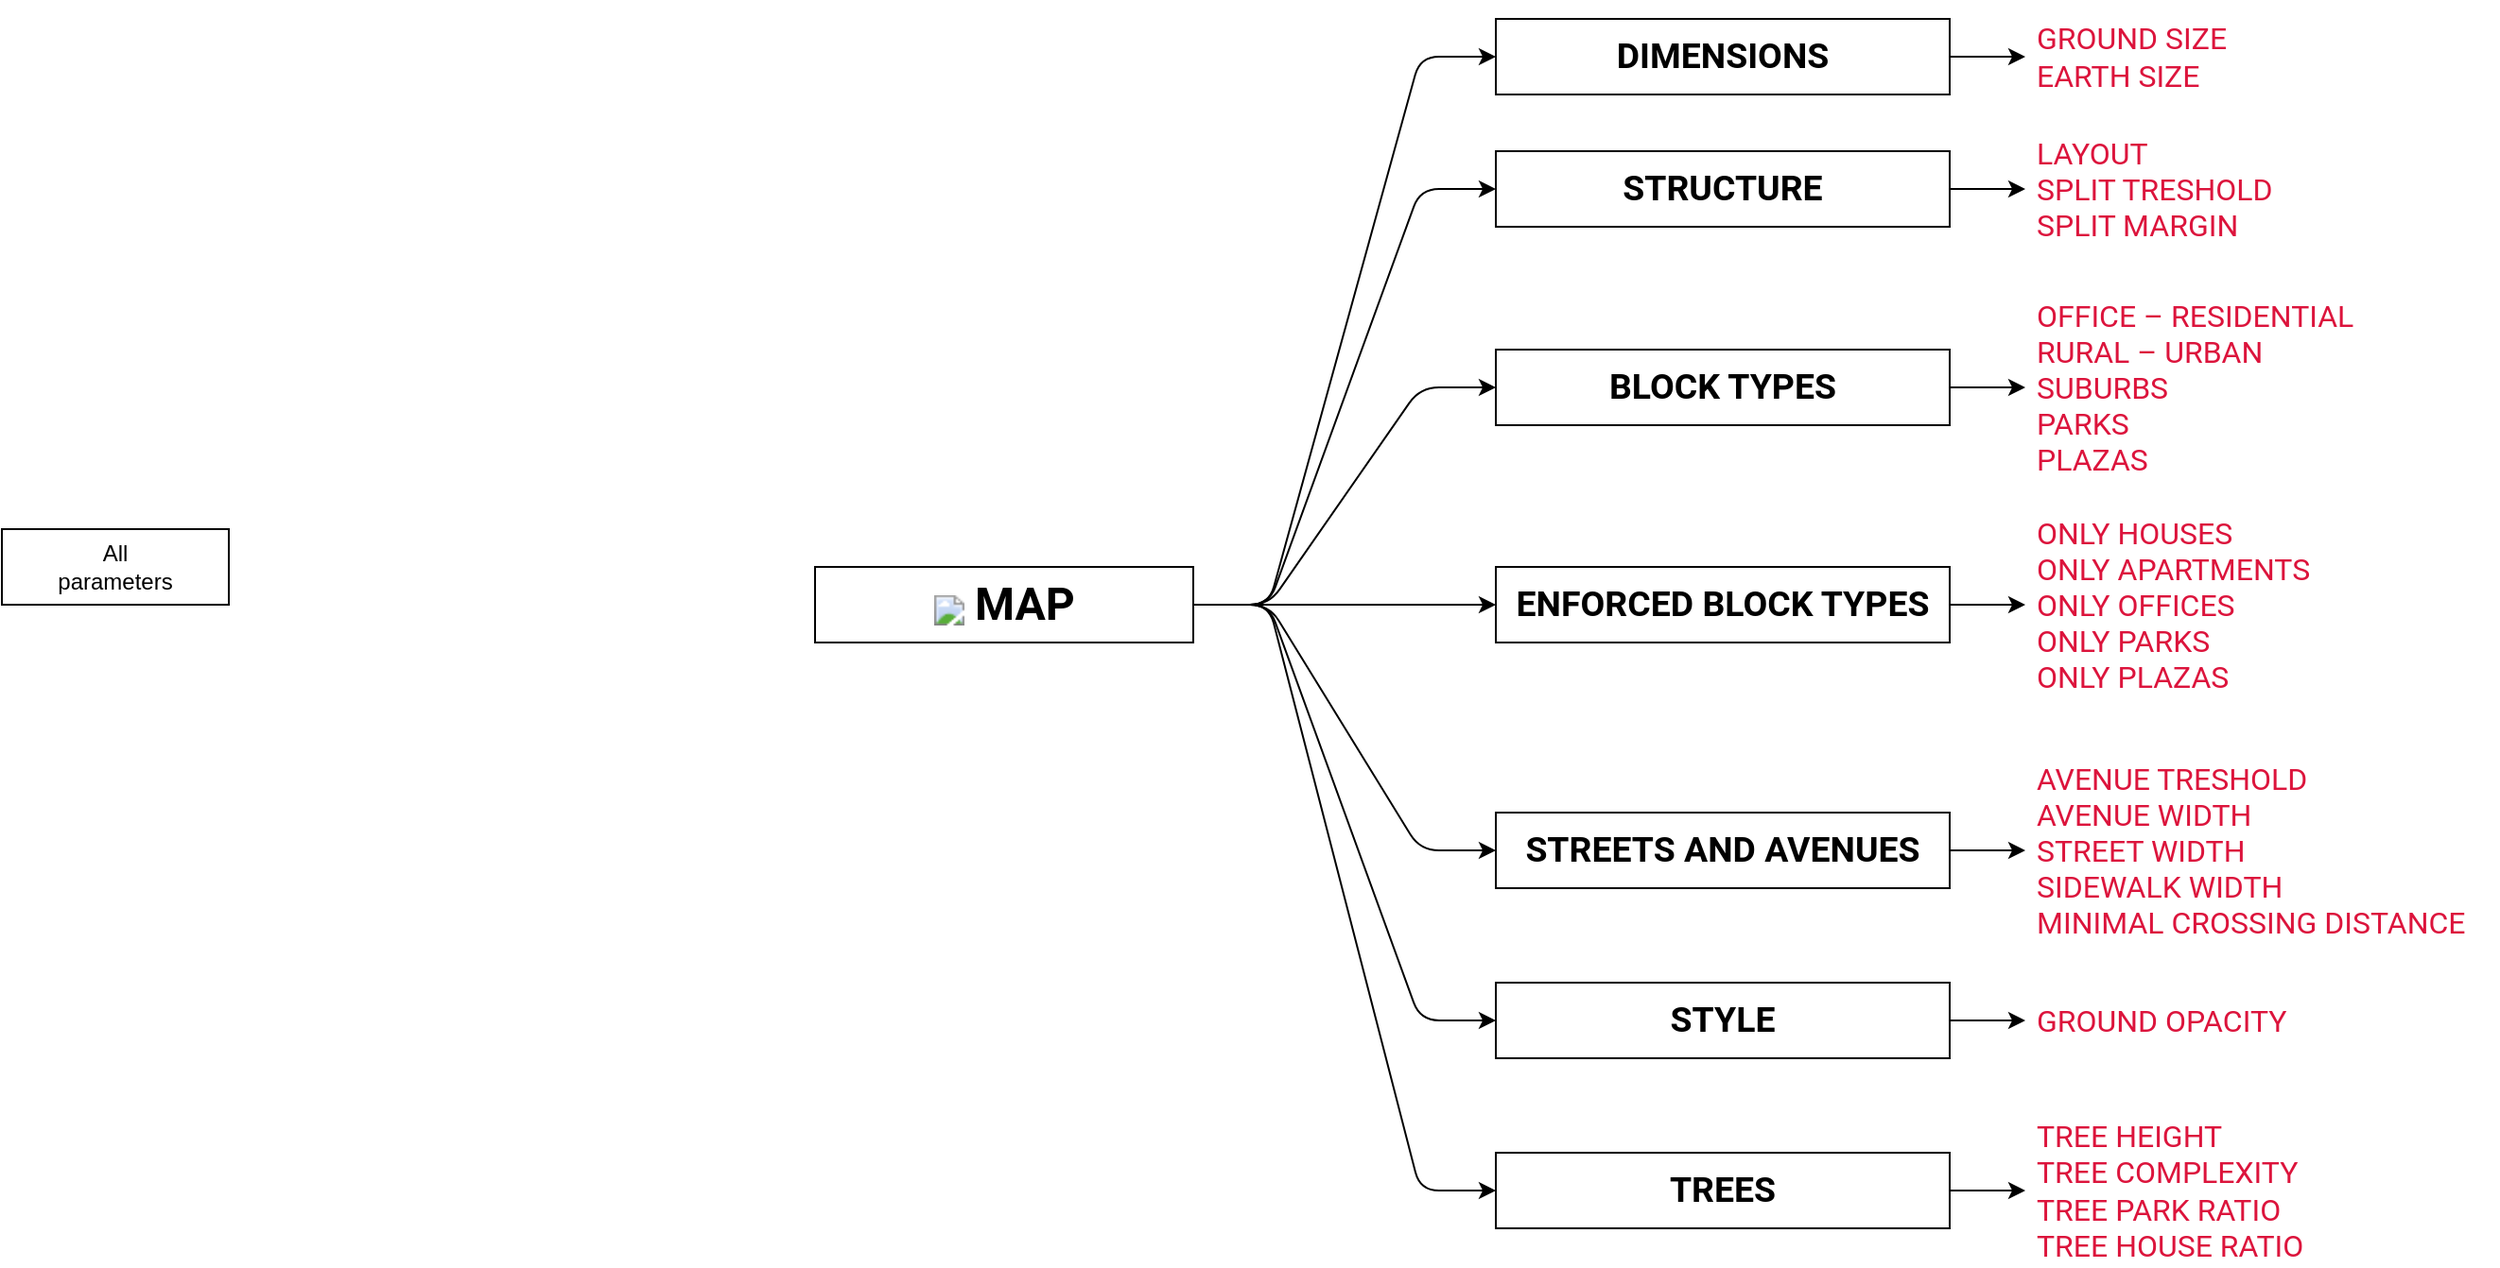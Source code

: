 <mxfile version="14.9.6" type="device"><diagram id="EhhW3xQttqIZV80_lBOK" name="Page-1"><mxGraphModel dx="2313" dy="859" grid="1" gridSize="10" guides="1" tooltips="1" connect="1" arrows="1" fold="1" page="1" pageScale="1" pageWidth="850" pageHeight="1100" math="0" shadow="0"><root><mxCell id="0"/><mxCell id="1" parent="0"/><mxCell id="RYWx__j3mnfogofh_j26-1" value="All&lt;br&gt;parameters" style="rounded=0;whiteSpace=wrap;html=1;" vertex="1" parent="1"><mxGeometry x="-550" y="430" width="120" height="40" as="geometry"/></mxCell><mxCell id="RYWx__j3mnfogofh_j26-2" value="&lt;img class=&quot;logo&quot; src=&quot;http://localhost/icons/map.svg&quot; style=&quot;position: relative ; top: 0.1em ; height: 1em ; font-family: &amp;#34;roboto&amp;#34; , sans-serif ; font-size: 24px ; font-weight: 700 ; text-transform: uppercase ; background-color: rgb(255 , 255 , 255)&quot;&gt;&lt;span style=&quot;font-family: &amp;#34;roboto&amp;#34; , sans-serif ; font-size: 24px ; font-weight: 700 ; text-transform: uppercase ; background-color: rgb(255 , 255 , 255)&quot;&gt;&amp;nbsp;MAP&lt;/span&gt;" style="rounded=0;whiteSpace=wrap;html=1;" vertex="1" parent="1"><mxGeometry x="-120" y="450" width="200" height="40" as="geometry"/></mxCell><mxCell id="RYWx__j3mnfogofh_j26-3" value="&lt;span style=&quot;font-family: &amp;#34;roboto&amp;#34; , sans-serif ; font-size: 18.72px ; font-weight: 700 ; text-transform: uppercase ; background-color: rgb(255 , 255 , 255)&quot;&gt;DIMENSIONS&lt;/span&gt;" style="rounded=0;whiteSpace=wrap;html=1;" vertex="1" parent="1"><mxGeometry x="240" y="160" width="240" height="40" as="geometry"/></mxCell><mxCell id="RYWx__j3mnfogofh_j26-4" value="&lt;span style=&quot;color: rgb(220 , 20 , 60) ; font-family: &amp;quot;roboto&amp;quot; , sans-serif ; font-size: medium ; text-transform: uppercase ; background-color: rgb(255 , 255 , 255)&quot;&gt;GROUND SIZE&lt;br&gt;&lt;/span&gt;&lt;span style=&quot;color: rgb(220 , 20 , 60) ; font-family: &amp;quot;roboto&amp;quot; , sans-serif ; font-size: medium ; text-transform: uppercase ; background-color: rgb(255 , 255 , 255)&quot;&gt;EARTH SIZE&lt;/span&gt;&lt;span style=&quot;color: rgb(220 , 20 , 60) ; font-family: &amp;quot;roboto&amp;quot; , sans-serif ; font-size: medium ; text-transform: uppercase ; background-color: rgb(255 , 255 , 255)&quot;&gt;&lt;br&gt;&lt;/span&gt;" style="rounded=0;whiteSpace=wrap;html=1;align=left;spacing=6;fillColor=none;strokeColor=none;" vertex="1" parent="1"><mxGeometry x="520" y="150" width="200" height="60" as="geometry"/></mxCell><mxCell id="RYWx__j3mnfogofh_j26-6" value="&lt;span style=&quot;font-family: &amp;#34;roboto&amp;#34; , sans-serif ; font-size: 18.72px ; font-weight: 700 ; text-transform: uppercase ; background-color: rgb(255 , 255 , 255)&quot;&gt;STRUCTURE&lt;/span&gt;" style="rounded=0;whiteSpace=wrap;html=1;" vertex="1" parent="1"><mxGeometry x="240" y="230" width="240" height="40" as="geometry"/></mxCell><mxCell id="RYWx__j3mnfogofh_j26-7" value="" style="endArrow=classic;html=1;" edge="1" parent="1" source="RYWx__j3mnfogofh_j26-3" target="RYWx__j3mnfogofh_j26-4"><mxGeometry width="50" height="50" relative="1" as="geometry"><mxPoint x="450" y="460" as="sourcePoint"/><mxPoint x="500" y="410" as="targetPoint"/></mxGeometry></mxCell><mxCell id="RYWx__j3mnfogofh_j26-14" value="" style="endArrow=classic;html=1;entryX=0;entryY=0.5;entryDx=0;entryDy=0;" edge="1" parent="1" source="RYWx__j3mnfogofh_j26-6" target="RYWx__j3mnfogofh_j26-23"><mxGeometry width="50" height="50" relative="1" as="geometry"><mxPoint x="480" y="300" as="sourcePoint"/><mxPoint x="520" y="327.222" as="targetPoint"/></mxGeometry></mxCell><mxCell id="RYWx__j3mnfogofh_j26-17" value="&lt;span style=&quot;font-family: &amp;#34;roboto&amp;#34; , sans-serif ; font-size: 18.72px ; font-weight: 700 ; text-transform: uppercase ; background-color: rgb(255 , 255 , 255)&quot;&gt;BLOCK TYPES&lt;/span&gt;" style="rounded=0;whiteSpace=wrap;html=1;" vertex="1" parent="1"><mxGeometry x="240" y="335" width="240" height="40" as="geometry"/></mxCell><mxCell id="RYWx__j3mnfogofh_j26-23" value="&lt;span style=&quot;color: rgb(220 , 20 , 60) ; font-family: &amp;#34;roboto&amp;#34; , sans-serif ; font-size: medium ; text-align: center ; text-transform: uppercase ; background-color: rgb(255 , 255 , 255)&quot;&gt;LAYOUT&lt;br&gt;&lt;/span&gt;&lt;span style=&quot;color: rgb(220 , 20 , 60) ; font-family: &amp;#34;roboto&amp;#34; , sans-serif ; font-size: medium ; text-align: center ; text-transform: uppercase ; background-color: rgb(255 , 255 , 255)&quot;&gt;SPLIT TRESHOLD&lt;br&gt;&lt;/span&gt;&lt;span style=&quot;color: rgb(220 , 20 , 60) ; font-family: &amp;#34;roboto&amp;#34; , sans-serif ; font-size: medium ; text-align: center ; text-transform: uppercase ; background-color: rgb(255 , 255 , 255)&quot;&gt;SPLIT MARGIN&lt;/span&gt;&lt;span style=&quot;color: rgb(220 , 20 , 60) ; font-family: &amp;#34;roboto&amp;#34; , sans-serif ; font-size: medium ; text-transform: uppercase ; background-color: rgb(255 , 255 , 255)&quot;&gt;&lt;br&gt;&lt;/span&gt;" style="rounded=0;whiteSpace=wrap;html=1;align=left;spacing=6;fillColor=none;strokeColor=none;" vertex="1" parent="1"><mxGeometry x="520" y="220" width="200" height="60" as="geometry"/></mxCell><mxCell id="RYWx__j3mnfogofh_j26-24" value="&lt;span style=&quot;color: rgb(220 , 20 , 60) ; font-family: &amp;#34;roboto&amp;#34; , sans-serif ; font-size: medium ; text-align: center ; text-transform: uppercase ; background-color: rgb(255 , 255 , 255)&quot;&gt;OFFICE – RESIDENTIAL&lt;br&gt;&lt;/span&gt;&lt;span style=&quot;color: rgb(220 , 20 , 60) ; font-family: &amp;#34;roboto&amp;#34; , sans-serif ; font-size: medium ; text-align: center ; text-transform: uppercase ; background-color: rgb(255 , 255 , 255)&quot;&gt;RURAL – URBAN&lt;br&gt;&lt;/span&gt;&lt;span style=&quot;color: rgb(220 , 20 , 60) ; font-family: &amp;#34;roboto&amp;#34; , sans-serif ; font-size: medium ; text-align: center ; text-transform: uppercase ; background-color: rgb(255 , 255 , 255)&quot;&gt;SUBURBS&lt;br&gt;&lt;/span&gt;&lt;span style=&quot;color: rgb(220 , 20 , 60) ; font-family: &amp;#34;roboto&amp;#34; , sans-serif ; font-size: medium ; text-align: center ; text-transform: uppercase ; background-color: rgb(255 , 255 , 255)&quot;&gt;PARKS&lt;br&gt;&lt;/span&gt;&lt;span style=&quot;color: rgb(220 , 20 , 60) ; font-family: &amp;#34;roboto&amp;#34; , sans-serif ; font-size: medium ; text-align: center ; text-transform: uppercase ; background-color: rgb(255 , 255 , 255)&quot;&gt;PLAZAS&lt;/span&gt;&lt;span style=&quot;color: rgb(220 , 20 , 60) ; font-family: &amp;#34;roboto&amp;#34; , sans-serif ; font-size: medium ; text-transform: uppercase ; background-color: rgb(255 , 255 , 255)&quot;&gt;&lt;br&gt;&lt;/span&gt;" style="rounded=0;whiteSpace=wrap;html=1;align=left;spacing=6;fillColor=none;strokeColor=none;" vertex="1" parent="1"><mxGeometry x="520" y="300" width="200" height="110" as="geometry"/></mxCell><mxCell id="RYWx__j3mnfogofh_j26-25" value="" style="endArrow=classic;html=1;entryX=0;entryY=0.5;entryDx=0;entryDy=0;exitX=1;exitY=0.5;exitDx=0;exitDy=0;" edge="1" parent="1" source="RYWx__j3mnfogofh_j26-17" target="RYWx__j3mnfogofh_j26-24"><mxGeometry width="50" height="50" relative="1" as="geometry"><mxPoint x="490" y="260" as="sourcePoint"/><mxPoint x="530" y="260" as="targetPoint"/></mxGeometry></mxCell><mxCell id="RYWx__j3mnfogofh_j26-26" value="&lt;span style=&quot;color: rgb(220 , 20 , 60) ; font-family: &amp;#34;roboto&amp;#34; , sans-serif ; font-size: medium ; text-transform: uppercase ; background-color: rgb(255 , 255 , 255)&quot;&gt;ONLY HOUSES&lt;br&gt;&lt;/span&gt;&lt;span style=&quot;color: rgb(220 , 20 , 60) ; font-family: &amp;#34;roboto&amp;#34; , sans-serif ; font-size: medium ; text-transform: uppercase ; background-color: rgb(255 , 255 , 255)&quot;&gt;ONLY APARTMENTS&lt;br&gt;&lt;/span&gt;&lt;span style=&quot;color: rgb(220 , 20 , 60) ; font-family: &amp;#34;roboto&amp;#34; , sans-serif ; font-size: medium ; text-transform: uppercase ; background-color: rgb(255 , 255 , 255)&quot;&gt;ONLY OFFICES&lt;br&gt;&lt;/span&gt;&lt;span style=&quot;color: rgb(220 , 20 , 60) ; font-family: &amp;#34;roboto&amp;#34; , sans-serif ; font-size: medium ; text-transform: uppercase ; background-color: rgb(255 , 255 , 255)&quot;&gt;ONLY PARKS&lt;br&gt;&lt;/span&gt;&lt;span style=&quot;color: rgb(220 , 20 , 60) ; font-family: &amp;#34;roboto&amp;#34; , sans-serif ; font-size: medium ; text-transform: uppercase ; background-color: rgb(255 , 255 , 255)&quot;&gt;ONLY PLAZAS&lt;/span&gt;&lt;span style=&quot;color: rgb(220 , 20 , 60) ; font-family: &amp;#34;roboto&amp;#34; , sans-serif ; font-size: medium ; text-transform: uppercase ; background-color: rgb(255 , 255 , 255)&quot;&gt;&lt;br&gt;&lt;/span&gt;" style="rounded=0;whiteSpace=wrap;html=1;align=left;spacing=6;fillColor=none;strokeColor=none;" vertex="1" parent="1"><mxGeometry x="520" y="420" width="200" height="100" as="geometry"/></mxCell><mxCell id="RYWx__j3mnfogofh_j26-27" value="&lt;span style=&quot;font-family: &amp;#34;roboto&amp;#34; , sans-serif ; font-size: 18.72px ; font-weight: 700 ; text-transform: uppercase ; background-color: rgb(255 , 255 , 255)&quot;&gt;ENFORCED BLOCK TYPES&lt;/span&gt;" style="rounded=0;whiteSpace=wrap;html=1;" vertex="1" parent="1"><mxGeometry x="240" y="450" width="240" height="40" as="geometry"/></mxCell><mxCell id="RYWx__j3mnfogofh_j26-28" value="" style="endArrow=classic;html=1;entryX=0;entryY=0.5;entryDx=0;entryDy=0;exitX=1;exitY=0.5;exitDx=0;exitDy=0;" edge="1" parent="1" source="RYWx__j3mnfogofh_j26-27" target="RYWx__j3mnfogofh_j26-26"><mxGeometry width="50" height="50" relative="1" as="geometry"><mxPoint x="490" y="365" as="sourcePoint"/><mxPoint x="530" y="365" as="targetPoint"/></mxGeometry></mxCell><mxCell id="RYWx__j3mnfogofh_j26-29" value="&lt;span style=&quot;font-family: &amp;#34;roboto&amp;#34; , sans-serif ; font-size: 18.72px ; font-weight: 700 ; text-transform: uppercase ; background-color: rgb(255 , 255 , 255)&quot;&gt;STREETS AND AVENUES&lt;/span&gt;" style="rounded=0;whiteSpace=wrap;html=1;" vertex="1" parent="1"><mxGeometry x="240" y="580" width="240" height="40" as="geometry"/></mxCell><mxCell id="RYWx__j3mnfogofh_j26-32" value="&lt;span style=&quot;color: rgb(220 , 20 , 60) ; font-family: &amp;#34;roboto&amp;#34; , sans-serif ; font-size: medium ; text-transform: uppercase ; background-color: rgb(255 , 255 , 255)&quot;&gt;AVENUE TRESHOLD&lt;br&gt;&lt;/span&gt;&lt;span style=&quot;color: rgb(220 , 20 , 60) ; font-family: &amp;#34;roboto&amp;#34; , sans-serif ; font-size: medium ; text-transform: uppercase ; background-color: rgb(255 , 255 , 255)&quot;&gt;AVENUE WIDTH&lt;br&gt;&lt;/span&gt;&lt;span style=&quot;color: rgb(220 , 20 , 60) ; font-family: &amp;#34;roboto&amp;#34; , sans-serif ; font-size: medium ; text-transform: uppercase ; background-color: rgb(255 , 255 , 255)&quot;&gt;STREET WIDTH&lt;br&gt;&lt;/span&gt;&lt;span style=&quot;color: rgb(220 , 20 , 60) ; font-family: &amp;#34;roboto&amp;#34; , sans-serif ; font-size: medium ; text-transform: uppercase ; background-color: rgb(255 , 255 , 255)&quot;&gt;SIDEWALK WIDTH&lt;br&gt;&lt;/span&gt;&lt;span style=&quot;color: rgb(220 , 20 , 60) ; font-family: &amp;#34;roboto&amp;#34; , sans-serif ; font-size: medium ; text-transform: uppercase ; background-color: rgb(255 , 255 , 255)&quot;&gt;MINIMAL CROSSING DISTANCE&lt;/span&gt;&lt;span style=&quot;color: rgb(220 , 20 , 60) ; font-family: &amp;#34;roboto&amp;#34; , sans-serif ; font-size: medium ; text-transform: uppercase ; background-color: rgb(255 , 255 , 255)&quot;&gt;&lt;br&gt;&lt;/span&gt;" style="rounded=0;whiteSpace=wrap;html=1;align=left;spacing=6;fillColor=none;strokeColor=none;" vertex="1" parent="1"><mxGeometry x="520" y="550" width="250" height="100" as="geometry"/></mxCell><mxCell id="RYWx__j3mnfogofh_j26-33" value="" style="endArrow=classic;html=1;entryX=0;entryY=0.5;entryDx=0;entryDy=0;" edge="1" target="RYWx__j3mnfogofh_j26-32" parent="1" source="RYWx__j3mnfogofh_j26-29"><mxGeometry width="50" height="50" relative="1" as="geometry"><mxPoint x="480" y="600" as="sourcePoint"/><mxPoint x="530" y="495" as="targetPoint"/></mxGeometry></mxCell><mxCell id="RYWx__j3mnfogofh_j26-34" value="&lt;span style=&quot;font-family: &amp;#34;roboto&amp;#34; , sans-serif ; font-size: 18.72px ; font-weight: 700 ; text-transform: uppercase ; background-color: rgb(255 , 255 , 255)&quot;&gt;STYLE&lt;/span&gt;" style="rounded=0;whiteSpace=wrap;html=1;" vertex="1" parent="1"><mxGeometry x="240" y="670" width="240" height="40" as="geometry"/></mxCell><mxCell id="RYWx__j3mnfogofh_j26-35" value="&lt;span style=&quot;color: rgb(220 , 20 , 60) ; font-family: &amp;#34;roboto&amp;#34; , sans-serif ; font-size: medium ; text-transform: uppercase ; background-color: rgb(255 , 255 , 255)&quot;&gt;GROUND OPACITY&lt;/span&gt;&lt;span style=&quot;color: rgb(220 , 20 , 60) ; font-family: &amp;#34;roboto&amp;#34; , sans-serif ; font-size: medium ; text-transform: uppercase ; background-color: rgb(255 , 255 , 255)&quot;&gt;&lt;br&gt;&lt;/span&gt;" style="rounded=0;whiteSpace=wrap;html=1;align=left;spacing=6;fillColor=none;strokeColor=none;" vertex="1" parent="1"><mxGeometry x="520" y="670" width="250" height="40" as="geometry"/></mxCell><mxCell id="RYWx__j3mnfogofh_j26-36" value="" style="endArrow=classic;html=1;entryX=0;entryY=0.5;entryDx=0;entryDy=0;" edge="1" parent="1" source="RYWx__j3mnfogofh_j26-34" target="RYWx__j3mnfogofh_j26-35"><mxGeometry width="50" height="50" relative="1" as="geometry"><mxPoint x="490" y="600" as="sourcePoint"/><mxPoint x="530" y="600" as="targetPoint"/></mxGeometry></mxCell><mxCell id="RYWx__j3mnfogofh_j26-37" value="&lt;span style=&quot;font-family: &amp;#34;roboto&amp;#34; , sans-serif ; font-size: 18.72px ; font-weight: 700 ; text-transform: uppercase ; background-color: rgb(255 , 255 , 255)&quot;&gt;TREES&lt;/span&gt;" style="rounded=0;whiteSpace=wrap;html=1;" vertex="1" parent="1"><mxGeometry x="240" y="760" width="240" height="40" as="geometry"/></mxCell><mxCell id="RYWx__j3mnfogofh_j26-38" value="&lt;span style=&quot;color: rgb(220 , 20 , 60) ; font-family: &amp;#34;roboto&amp;#34; , sans-serif ; font-size: medium ; text-transform: uppercase ; background-color: rgb(255 , 255 , 255)&quot;&gt;TREE HEIGHT&lt;br&gt;&lt;/span&gt;&lt;span style=&quot;color: rgb(220 , 20 , 60) ; font-family: &amp;#34;roboto&amp;#34; , sans-serif ; font-size: medium ; text-transform: uppercase ; background-color: rgb(255 , 255 , 255)&quot;&gt;TREE COMPLEXITY&lt;br&gt;&lt;/span&gt;&lt;span style=&quot;color: rgb(220 , 20 , 60) ; font-family: &amp;#34;roboto&amp;#34; , sans-serif ; font-size: medium ; text-transform: uppercase ; background-color: rgb(255 , 255 , 255)&quot;&gt;TREE PARK RATIO&lt;br&gt;&lt;/span&gt;&lt;span style=&quot;color: rgb(220 , 20 , 60) ; font-family: &amp;#34;roboto&amp;#34; , sans-serif ; font-size: medium ; text-transform: uppercase ; background-color: rgb(255 , 255 , 255)&quot;&gt;TREE HOUSE RATIO&lt;/span&gt;&lt;span style=&quot;color: rgb(220 , 20 , 60) ; font-family: &amp;#34;roboto&amp;#34; , sans-serif ; font-size: medium ; text-transform: uppercase ; background-color: rgb(255 , 255 , 255)&quot;&gt;&lt;br&gt;&lt;/span&gt;" style="rounded=0;whiteSpace=wrap;html=1;align=left;spacing=6;fillColor=none;strokeColor=none;" vertex="1" parent="1"><mxGeometry x="520" y="740" width="250" height="80" as="geometry"/></mxCell><mxCell id="RYWx__j3mnfogofh_j26-39" value="" style="endArrow=classic;html=1;exitX=1;exitY=0.5;exitDx=0;exitDy=0;" edge="1" parent="1" source="RYWx__j3mnfogofh_j26-37"><mxGeometry width="50" height="50" relative="1" as="geometry"><mxPoint x="490" y="690" as="sourcePoint"/><mxPoint x="520" y="780" as="targetPoint"/></mxGeometry></mxCell><mxCell id="RYWx__j3mnfogofh_j26-40" value="" style="endArrow=classic;html=1;exitX=1;exitY=0.5;exitDx=0;exitDy=0;entryX=0;entryY=0.5;entryDx=0;entryDy=0;" edge="1" parent="1" source="RYWx__j3mnfogofh_j26-2" target="RYWx__j3mnfogofh_j26-3"><mxGeometry width="50" height="50" relative="1" as="geometry"><mxPoint x="490" y="190.0" as="sourcePoint"/><mxPoint x="530" y="190.0" as="targetPoint"/><Array as="points"><mxPoint x="120" y="470"/><mxPoint x="200" y="180"/></Array></mxGeometry></mxCell><mxCell id="RYWx__j3mnfogofh_j26-41" value="" style="endArrow=classic;html=1;exitX=1;exitY=0.5;exitDx=0;exitDy=0;entryX=0;entryY=0.5;entryDx=0;entryDy=0;" edge="1" parent="1" source="RYWx__j3mnfogofh_j26-2" target="RYWx__j3mnfogofh_j26-6"><mxGeometry width="50" height="50" relative="1" as="geometry"><mxPoint x="90" y="480" as="sourcePoint"/><mxPoint x="250" y="190.0" as="targetPoint"/><Array as="points"><mxPoint x="120" y="470"/><mxPoint x="200" y="250"/></Array></mxGeometry></mxCell><mxCell id="RYWx__j3mnfogofh_j26-42" value="" style="endArrow=classic;html=1;exitX=1;exitY=0.5;exitDx=0;exitDy=0;entryX=0;entryY=0.5;entryDx=0;entryDy=0;" edge="1" parent="1" source="RYWx__j3mnfogofh_j26-2" target="RYWx__j3mnfogofh_j26-17"><mxGeometry width="50" height="50" relative="1" as="geometry"><mxPoint x="100" y="490" as="sourcePoint"/><mxPoint x="260" y="200.0" as="targetPoint"/><Array as="points"><mxPoint x="120" y="470"/><mxPoint x="200" y="355"/></Array></mxGeometry></mxCell><mxCell id="RYWx__j3mnfogofh_j26-43" value="" style="endArrow=classic;html=1;entryX=0;entryY=0.5;entryDx=0;entryDy=0;" edge="1" parent="1" target="RYWx__j3mnfogofh_j26-27"><mxGeometry width="50" height="50" relative="1" as="geometry"><mxPoint x="80" y="470" as="sourcePoint"/><mxPoint x="270" y="210.0" as="targetPoint"/><Array as="points"><mxPoint x="200" y="470"/></Array></mxGeometry></mxCell><mxCell id="RYWx__j3mnfogofh_j26-44" value="" style="endArrow=classic;html=1;entryX=0;entryY=0.5;entryDx=0;entryDy=0;" edge="1" parent="1" target="RYWx__j3mnfogofh_j26-29"><mxGeometry width="50" height="50" relative="1" as="geometry"><mxPoint x="80" y="470" as="sourcePoint"/><mxPoint x="280" y="220.0" as="targetPoint"/><Array as="points"><mxPoint x="120" y="470"/><mxPoint x="200" y="600"/></Array></mxGeometry></mxCell><mxCell id="RYWx__j3mnfogofh_j26-45" value="" style="endArrow=classic;html=1;exitX=1;exitY=0.5;exitDx=0;exitDy=0;entryX=0;entryY=0.5;entryDx=0;entryDy=0;" edge="1" parent="1" source="RYWx__j3mnfogofh_j26-2" target="RYWx__j3mnfogofh_j26-34"><mxGeometry width="50" height="50" relative="1" as="geometry"><mxPoint x="130" y="520" as="sourcePoint"/><mxPoint x="290" y="230.0" as="targetPoint"/><Array as="points"><mxPoint x="120" y="470"/><mxPoint x="200" y="690"/></Array></mxGeometry></mxCell><mxCell id="RYWx__j3mnfogofh_j26-46" value="" style="endArrow=classic;html=1;exitX=1;exitY=0.5;exitDx=0;exitDy=0;entryX=0;entryY=0.5;entryDx=0;entryDy=0;" edge="1" parent="1" source="RYWx__j3mnfogofh_j26-2" target="RYWx__j3mnfogofh_j26-37"><mxGeometry width="50" height="50" relative="1" as="geometry"><mxPoint x="140" y="530" as="sourcePoint"/><mxPoint x="300" y="240.0" as="targetPoint"/><Array as="points"><mxPoint x="120" y="470"/><mxPoint x="200" y="780"/></Array></mxGeometry></mxCell></root></mxGraphModel></diagram></mxfile>